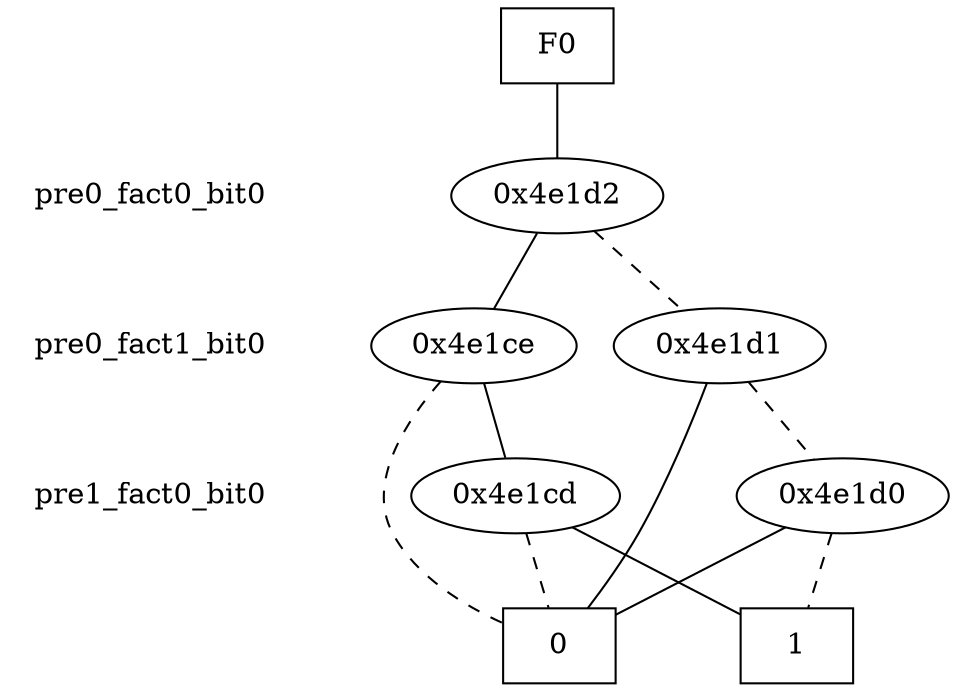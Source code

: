 digraph "DD" {
size = "7.5,10"
center = true;
edge [dir = none];
{ node [shape = plaintext];
  edge [style = invis];
  "CONST NODES" [style = invis];
" pre0_fact0_bit0 " -> " pre0_fact1_bit0 " -> " pre1_fact0_bit0 " -> "CONST NODES"; 
}
{ rank = same; node [shape = box]; edge [style = invis];
"F0"; }
{ rank = same; " pre0_fact0_bit0 ";
"0x4e1d2";
}
{ rank = same; " pre0_fact1_bit0 ";
"0x4e1ce";
"0x4e1d1";
}
{ rank = same; " pre1_fact0_bit0 ";
"0x4e1cd";
"0x4e1d0";
}
{ rank = same; "CONST NODES";
{ node [shape = box]; "0x4381f";
"0x4381e";
}
}
"F0" -> "0x4e1d2" [style = solid];
"0x4e1d2" -> "0x4e1ce";
"0x4e1d2" -> "0x4e1d1" [style = dashed];
"0x4e1ce" -> "0x4e1cd";
"0x4e1ce" -> "0x4381f" [style = dashed];
"0x4e1d1" -> "0x4381f";
"0x4e1d1" -> "0x4e1d0" [style = dashed];
"0x4e1cd" -> "0x4381e";
"0x4e1cd" -> "0x4381f" [style = dashed];
"0x4e1d0" -> "0x4381f";
"0x4e1d0" -> "0x4381e" [style = dashed];
"0x4381f" [label = "0"];
"0x4381e" [label = "1"];
}
